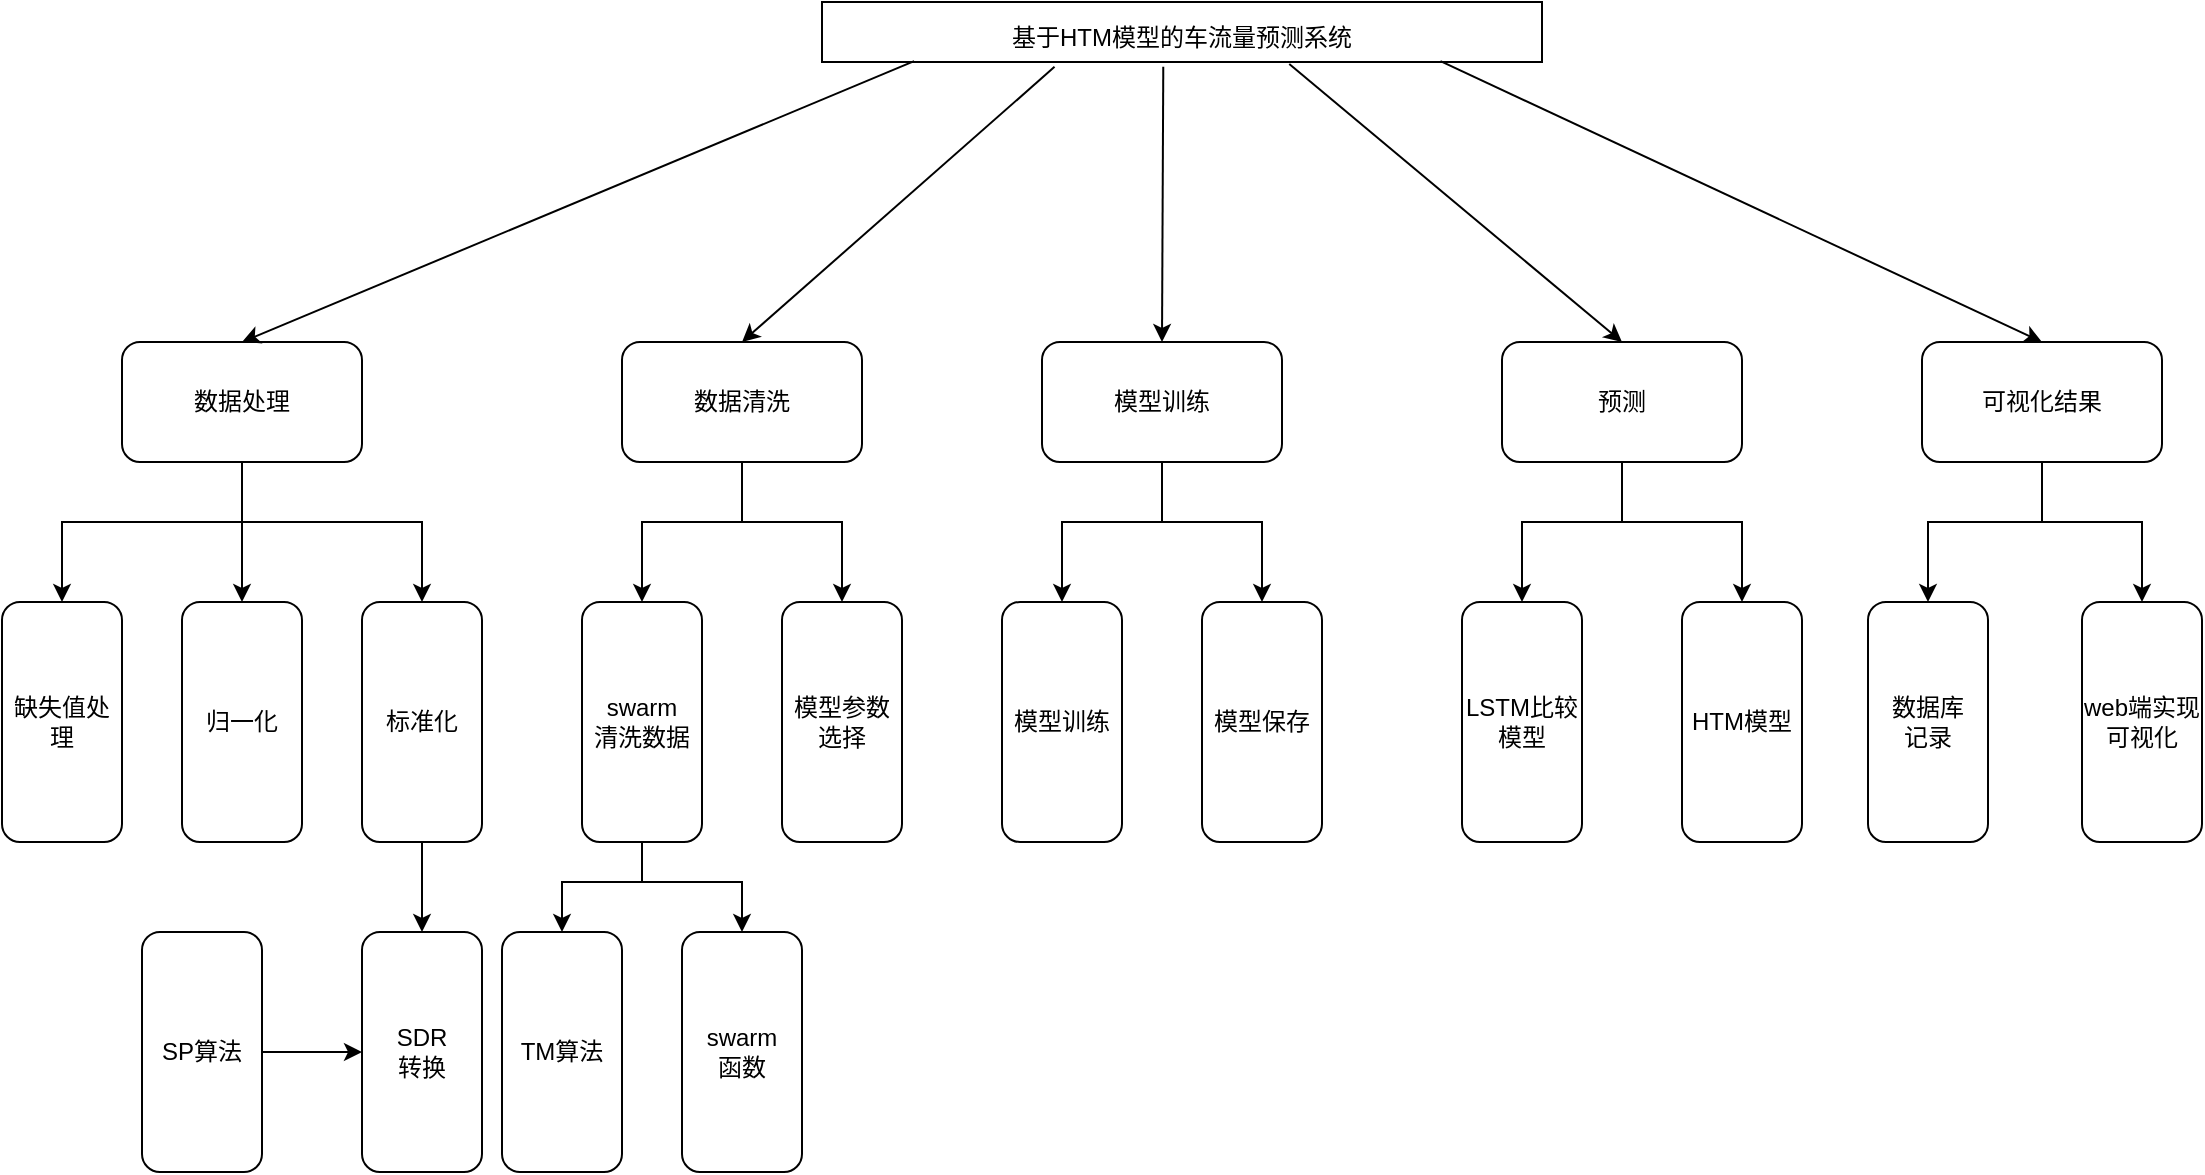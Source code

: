<mxfile version="21.3.6" type="github">
  <diagram name="第 1 页" id="PsfgQJj6eO9L43K2dg6k">
    <mxGraphModel dx="1929" dy="1223" grid="1" gridSize="10" guides="1" tooltips="1" connect="1" arrows="1" fold="1" page="1" pageScale="1" pageWidth="827" pageHeight="1169" math="0" shadow="0">
      <root>
        <mxCell id="0" />
        <mxCell id="1" parent="0" />
        <mxCell id="Dp6s-hYy4wlyeIpTVWs1-1" value="&lt;font&gt;基于HTM模型的车流量预测系统&lt;/font&gt;&lt;span style=&quot;font-size:14.0pt;line-height:150%;&lt;br/&gt;font-family:黑体;mso-bidi-font-family:Arial;color:#333333;background:white;&lt;br/&gt;mso-font-kerning:1.0pt;mso-ansi-language:EN-US;mso-fareast-language:ZH-CN;&lt;br/&gt;mso-bidi-language:AR-SA&quot;&gt;&lt;/span&gt;" style="rounded=0;whiteSpace=wrap;html=1;" vertex="1" parent="1">
          <mxGeometry x="-170" y="60" width="360" height="30" as="geometry" />
        </mxCell>
        <mxCell id="Dp6s-hYy4wlyeIpTVWs1-25" value="" style="edgeStyle=orthogonalEdgeStyle;rounded=0;orthogonalLoop=1;jettySize=auto;html=1;" edge="1" parent="1" source="Dp6s-hYy4wlyeIpTVWs1-3" target="Dp6s-hYy4wlyeIpTVWs1-10">
          <mxGeometry relative="1" as="geometry" />
        </mxCell>
        <mxCell id="Dp6s-hYy4wlyeIpTVWs1-3" value="数据处理" style="rounded=1;whiteSpace=wrap;html=1;" vertex="1" parent="1">
          <mxGeometry x="-520" y="230" width="120" height="60" as="geometry" />
        </mxCell>
        <mxCell id="Dp6s-hYy4wlyeIpTVWs1-31" value="" style="edgeStyle=orthogonalEdgeStyle;rounded=0;orthogonalLoop=1;jettySize=auto;html=1;" edge="1" parent="1" source="Dp6s-hYy4wlyeIpTVWs1-4" target="Dp6s-hYy4wlyeIpTVWs1-12">
          <mxGeometry relative="1" as="geometry">
            <Array as="points">
              <mxPoint x="-210" y="320" />
              <mxPoint x="-160" y="320" />
            </Array>
          </mxGeometry>
        </mxCell>
        <mxCell id="Dp6s-hYy4wlyeIpTVWs1-4" value="数据清洗" style="rounded=1;whiteSpace=wrap;html=1;" vertex="1" parent="1">
          <mxGeometry x="-270" y="230" width="120" height="60" as="geometry" />
        </mxCell>
        <mxCell id="Dp6s-hYy4wlyeIpTVWs1-38" value="" style="edgeStyle=orthogonalEdgeStyle;rounded=0;orthogonalLoop=1;jettySize=auto;html=1;" edge="1" parent="1" source="Dp6s-hYy4wlyeIpTVWs1-5" target="Dp6s-hYy4wlyeIpTVWs1-17">
          <mxGeometry relative="1" as="geometry">
            <Array as="points">
              <mxPoint y="320" />
              <mxPoint x="50" y="320" />
            </Array>
          </mxGeometry>
        </mxCell>
        <mxCell id="Dp6s-hYy4wlyeIpTVWs1-5" value="模型训练" style="rounded=1;whiteSpace=wrap;html=1;" vertex="1" parent="1">
          <mxGeometry x="-60" y="230" width="120" height="60" as="geometry" />
        </mxCell>
        <mxCell id="Dp6s-hYy4wlyeIpTVWs1-44" value="" style="edgeStyle=orthogonalEdgeStyle;rounded=0;orthogonalLoop=1;jettySize=auto;html=1;" edge="1" parent="1" source="Dp6s-hYy4wlyeIpTVWs1-6" target="Dp6s-hYy4wlyeIpTVWs1-43">
          <mxGeometry relative="1" as="geometry">
            <Array as="points">
              <mxPoint x="230" y="320" />
              <mxPoint x="290" y="320" />
            </Array>
          </mxGeometry>
        </mxCell>
        <mxCell id="Dp6s-hYy4wlyeIpTVWs1-6" value="预测" style="rounded=1;whiteSpace=wrap;html=1;" vertex="1" parent="1">
          <mxGeometry x="170" y="230" width="120" height="60" as="geometry" />
        </mxCell>
        <mxCell id="Dp6s-hYy4wlyeIpTVWs1-48" value="" style="edgeStyle=orthogonalEdgeStyle;rounded=0;orthogonalLoop=1;jettySize=auto;html=1;" edge="1" parent="1" source="Dp6s-hYy4wlyeIpTVWs1-7" target="Dp6s-hYy4wlyeIpTVWs1-47">
          <mxGeometry relative="1" as="geometry">
            <Array as="points">
              <mxPoint x="440" y="320" />
              <mxPoint x="490" y="320" />
            </Array>
          </mxGeometry>
        </mxCell>
        <mxCell id="Dp6s-hYy4wlyeIpTVWs1-7" value="可视化结果" style="rounded=1;whiteSpace=wrap;html=1;" vertex="1" parent="1">
          <mxGeometry x="380" y="230" width="120" height="60" as="geometry" />
        </mxCell>
        <mxCell id="Dp6s-hYy4wlyeIpTVWs1-29" value="" style="edgeStyle=orthogonalEdgeStyle;rounded=0;orthogonalLoop=1;jettySize=auto;html=1;" edge="1" parent="1" source="Dp6s-hYy4wlyeIpTVWs1-8" target="Dp6s-hYy4wlyeIpTVWs1-14">
          <mxGeometry relative="1" as="geometry" />
        </mxCell>
        <mxCell id="Dp6s-hYy4wlyeIpTVWs1-8" value="标准化" style="rounded=1;whiteSpace=wrap;html=1;direction=south;" vertex="1" parent="1">
          <mxGeometry x="-400" y="360" width="60" height="120" as="geometry" />
        </mxCell>
        <mxCell id="Dp6s-hYy4wlyeIpTVWs1-9" value="缺失值处理" style="rounded=1;whiteSpace=wrap;html=1;direction=south;" vertex="1" parent="1">
          <mxGeometry x="-580" y="360" width="60" height="120" as="geometry" />
        </mxCell>
        <mxCell id="Dp6s-hYy4wlyeIpTVWs1-10" value="归一化" style="rounded=1;whiteSpace=wrap;html=1;direction=south;" vertex="1" parent="1">
          <mxGeometry x="-490" y="360" width="60" height="120" as="geometry" />
        </mxCell>
        <mxCell id="Dp6s-hYy4wlyeIpTVWs1-35" value="" style="edgeStyle=orthogonalEdgeStyle;rounded=0;orthogonalLoop=1;jettySize=auto;html=1;" edge="1" parent="1" source="Dp6s-hYy4wlyeIpTVWs1-11" target="Dp6s-hYy4wlyeIpTVWs1-34">
          <mxGeometry relative="1" as="geometry">
            <Array as="points">
              <mxPoint x="-260" y="500" />
              <mxPoint x="-210" y="500" />
            </Array>
          </mxGeometry>
        </mxCell>
        <mxCell id="Dp6s-hYy4wlyeIpTVWs1-11" value="swarm&lt;br&gt;清洗数据" style="rounded=1;whiteSpace=wrap;html=1;direction=south;" vertex="1" parent="1">
          <mxGeometry x="-290" y="360" width="60" height="120" as="geometry" />
        </mxCell>
        <mxCell id="Dp6s-hYy4wlyeIpTVWs1-12" value="模型参数选择" style="rounded=1;whiteSpace=wrap;html=1;direction=south;" vertex="1" parent="1">
          <mxGeometry x="-190" y="360" width="60" height="120" as="geometry" />
        </mxCell>
        <mxCell id="Dp6s-hYy4wlyeIpTVWs1-30" value="" style="edgeStyle=orthogonalEdgeStyle;rounded=0;orthogonalLoop=1;jettySize=auto;html=1;" edge="1" parent="1" source="Dp6s-hYy4wlyeIpTVWs1-13" target="Dp6s-hYy4wlyeIpTVWs1-14">
          <mxGeometry relative="1" as="geometry" />
        </mxCell>
        <mxCell id="Dp6s-hYy4wlyeIpTVWs1-13" value="SP算法" style="rounded=1;whiteSpace=wrap;html=1;direction=south;" vertex="1" parent="1">
          <mxGeometry x="-510" y="525" width="60" height="120" as="geometry" />
        </mxCell>
        <mxCell id="Dp6s-hYy4wlyeIpTVWs1-14" value="SDR&lt;br&gt;转换" style="rounded=1;whiteSpace=wrap;html=1;direction=south;" vertex="1" parent="1">
          <mxGeometry x="-400" y="525" width="60" height="120" as="geometry" />
        </mxCell>
        <mxCell id="Dp6s-hYy4wlyeIpTVWs1-16" value="模型训练" style="rounded=1;whiteSpace=wrap;html=1;direction=south;" vertex="1" parent="1">
          <mxGeometry x="-80" y="360" width="60" height="120" as="geometry" />
        </mxCell>
        <mxCell id="Dp6s-hYy4wlyeIpTVWs1-17" value="模型保存" style="rounded=1;whiteSpace=wrap;html=1;direction=south;" vertex="1" parent="1">
          <mxGeometry x="20" y="360" width="60" height="120" as="geometry" />
        </mxCell>
        <mxCell id="Dp6s-hYy4wlyeIpTVWs1-20" value="" style="endArrow=classic;html=1;rounded=0;exitX=0.128;exitY=0.986;exitDx=0;exitDy=0;exitPerimeter=0;entryX=0.5;entryY=0;entryDx=0;entryDy=0;" edge="1" parent="1" source="Dp6s-hYy4wlyeIpTVWs1-1" target="Dp6s-hYy4wlyeIpTVWs1-3">
          <mxGeometry width="50" height="50" relative="1" as="geometry">
            <mxPoint x="-260" y="410" as="sourcePoint" />
            <mxPoint x="-210" y="360" as="targetPoint" />
          </mxGeometry>
        </mxCell>
        <mxCell id="Dp6s-hYy4wlyeIpTVWs1-21" value="" style="endArrow=classic;html=1;rounded=0;exitX=0.323;exitY=1.081;exitDx=0;exitDy=0;exitPerimeter=0;entryX=0.5;entryY=0;entryDx=0;entryDy=0;" edge="1" parent="1" source="Dp6s-hYy4wlyeIpTVWs1-1" target="Dp6s-hYy4wlyeIpTVWs1-4">
          <mxGeometry width="50" height="50" relative="1" as="geometry">
            <mxPoint x="-260" y="410" as="sourcePoint" />
            <mxPoint x="-210" y="360" as="targetPoint" />
          </mxGeometry>
        </mxCell>
        <mxCell id="Dp6s-hYy4wlyeIpTVWs1-22" value="" style="endArrow=classic;html=1;rounded=0;exitX=0.474;exitY=1.081;exitDx=0;exitDy=0;exitPerimeter=0;entryX=0.5;entryY=0;entryDx=0;entryDy=0;" edge="1" parent="1" source="Dp6s-hYy4wlyeIpTVWs1-1" target="Dp6s-hYy4wlyeIpTVWs1-5">
          <mxGeometry width="50" height="50" relative="1" as="geometry">
            <mxPoint x="50" y="410" as="sourcePoint" />
            <mxPoint x="100" y="360" as="targetPoint" />
          </mxGeometry>
        </mxCell>
        <mxCell id="Dp6s-hYy4wlyeIpTVWs1-23" value="" style="endArrow=classic;html=1;rounded=0;exitX=0.649;exitY=1.033;exitDx=0;exitDy=0;exitPerimeter=0;entryX=0.5;entryY=0;entryDx=0;entryDy=0;" edge="1" parent="1" source="Dp6s-hYy4wlyeIpTVWs1-1" target="Dp6s-hYy4wlyeIpTVWs1-6">
          <mxGeometry width="50" height="50" relative="1" as="geometry">
            <mxPoint x="50" y="410" as="sourcePoint" />
            <mxPoint x="100" y="360" as="targetPoint" />
          </mxGeometry>
        </mxCell>
        <mxCell id="Dp6s-hYy4wlyeIpTVWs1-24" value="" style="endArrow=classic;html=1;rounded=0;exitX=0.859;exitY=0.986;exitDx=0;exitDy=0;exitPerimeter=0;entryX=0.5;entryY=0;entryDx=0;entryDy=0;" edge="1" parent="1" source="Dp6s-hYy4wlyeIpTVWs1-1" target="Dp6s-hYy4wlyeIpTVWs1-7">
          <mxGeometry width="50" height="50" relative="1" as="geometry">
            <mxPoint x="50" y="410" as="sourcePoint" />
            <mxPoint x="100" y="360" as="targetPoint" />
          </mxGeometry>
        </mxCell>
        <mxCell id="Dp6s-hYy4wlyeIpTVWs1-26" value="" style="endArrow=classic;html=1;rounded=0;entryX=0;entryY=0.5;entryDx=0;entryDy=0;" edge="1" parent="1" target="Dp6s-hYy4wlyeIpTVWs1-8">
          <mxGeometry width="50" height="50" relative="1" as="geometry">
            <mxPoint x="-460" y="320" as="sourcePoint" />
            <mxPoint x="-290" y="320" as="targetPoint" />
            <Array as="points">
              <mxPoint x="-370" y="320" />
            </Array>
          </mxGeometry>
        </mxCell>
        <mxCell id="Dp6s-hYy4wlyeIpTVWs1-27" value="" style="endArrow=classic;html=1;rounded=0;entryX=0;entryY=0.5;entryDx=0;entryDy=0;" edge="1" parent="1" target="Dp6s-hYy4wlyeIpTVWs1-9">
          <mxGeometry width="50" height="50" relative="1" as="geometry">
            <mxPoint x="-460" y="320" as="sourcePoint" />
            <mxPoint x="-290" y="320" as="targetPoint" />
            <Array as="points">
              <mxPoint x="-550" y="320" />
            </Array>
          </mxGeometry>
        </mxCell>
        <mxCell id="Dp6s-hYy4wlyeIpTVWs1-32" value="" style="endArrow=classic;html=1;rounded=0;entryX=0;entryY=0.5;entryDx=0;entryDy=0;" edge="1" parent="1" target="Dp6s-hYy4wlyeIpTVWs1-11">
          <mxGeometry width="50" height="50" relative="1" as="geometry">
            <mxPoint x="-210" y="320" as="sourcePoint" />
            <mxPoint x="-200" y="390" as="targetPoint" />
            <Array as="points">
              <mxPoint x="-260" y="320" />
            </Array>
          </mxGeometry>
        </mxCell>
        <mxCell id="Dp6s-hYy4wlyeIpTVWs1-33" value="TM算法" style="rounded=1;whiteSpace=wrap;html=1;direction=south;" vertex="1" parent="1">
          <mxGeometry x="-330" y="525" width="60" height="120" as="geometry" />
        </mxCell>
        <mxCell id="Dp6s-hYy4wlyeIpTVWs1-34" value="swarm&lt;br&gt;函数" style="rounded=1;whiteSpace=wrap;html=1;direction=south;" vertex="1" parent="1">
          <mxGeometry x="-240" y="525" width="60" height="120" as="geometry" />
        </mxCell>
        <mxCell id="Dp6s-hYy4wlyeIpTVWs1-36" value="" style="endArrow=classic;html=1;rounded=0;entryX=0;entryY=0.5;entryDx=0;entryDy=0;" edge="1" parent="1" target="Dp6s-hYy4wlyeIpTVWs1-33">
          <mxGeometry width="50" height="50" relative="1" as="geometry">
            <mxPoint x="-260" y="500" as="sourcePoint" />
            <mxPoint x="-230" y="410" as="targetPoint" />
            <Array as="points">
              <mxPoint x="-300" y="500" />
            </Array>
          </mxGeometry>
        </mxCell>
        <mxCell id="Dp6s-hYy4wlyeIpTVWs1-39" value="" style="endArrow=classic;html=1;rounded=0;entryX=0;entryY=0.5;entryDx=0;entryDy=0;" edge="1" parent="1" target="Dp6s-hYy4wlyeIpTVWs1-16">
          <mxGeometry width="50" height="50" relative="1" as="geometry">
            <mxPoint y="320" as="sourcePoint" />
            <mxPoint x="190" y="410" as="targetPoint" />
            <Array as="points">
              <mxPoint x="-50" y="320" />
            </Array>
          </mxGeometry>
        </mxCell>
        <mxCell id="Dp6s-hYy4wlyeIpTVWs1-42" value="LSTM比较模型" style="rounded=1;whiteSpace=wrap;html=1;direction=south;" vertex="1" parent="1">
          <mxGeometry x="150" y="360" width="60" height="120" as="geometry" />
        </mxCell>
        <mxCell id="Dp6s-hYy4wlyeIpTVWs1-43" value="HTM模型" style="rounded=1;whiteSpace=wrap;html=1;direction=south;" vertex="1" parent="1">
          <mxGeometry x="260" y="360" width="60" height="120" as="geometry" />
        </mxCell>
        <mxCell id="Dp6s-hYy4wlyeIpTVWs1-45" value="" style="endArrow=classic;html=1;rounded=0;entryX=0;entryY=0.5;entryDx=0;entryDy=0;" edge="1" parent="1" target="Dp6s-hYy4wlyeIpTVWs1-42">
          <mxGeometry width="50" height="50" relative="1" as="geometry">
            <mxPoint x="230" y="320" as="sourcePoint" />
            <mxPoint x="190" y="410" as="targetPoint" />
            <Array as="points">
              <mxPoint x="180" y="320" />
            </Array>
          </mxGeometry>
        </mxCell>
        <mxCell id="Dp6s-hYy4wlyeIpTVWs1-46" value="数据库&lt;br&gt;记录" style="rounded=1;whiteSpace=wrap;html=1;direction=south;" vertex="1" parent="1">
          <mxGeometry x="353" y="360" width="60" height="120" as="geometry" />
        </mxCell>
        <mxCell id="Dp6s-hYy4wlyeIpTVWs1-47" value="web端实现可视化" style="rounded=1;whiteSpace=wrap;html=1;direction=south;" vertex="1" parent="1">
          <mxGeometry x="460" y="360" width="60" height="120" as="geometry" />
        </mxCell>
        <mxCell id="Dp6s-hYy4wlyeIpTVWs1-49" value="" style="endArrow=classic;html=1;rounded=0;entryX=0;entryY=0.5;entryDx=0;entryDy=0;" edge="1" parent="1" target="Dp6s-hYy4wlyeIpTVWs1-46">
          <mxGeometry width="50" height="50" relative="1" as="geometry">
            <mxPoint x="440" y="320" as="sourcePoint" />
            <mxPoint x="400" y="410" as="targetPoint" />
            <Array as="points">
              <mxPoint x="383" y="320" />
            </Array>
          </mxGeometry>
        </mxCell>
      </root>
    </mxGraphModel>
  </diagram>
</mxfile>
